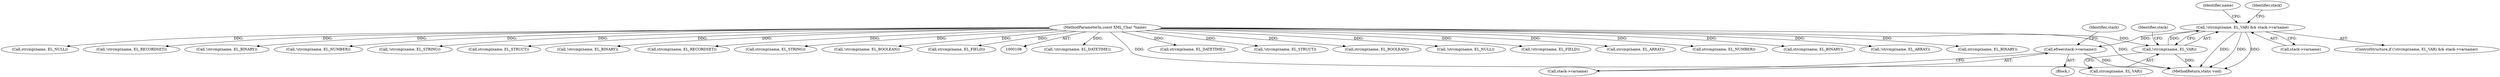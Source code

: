 digraph "0_php-src_6045de69c7dedcba3eadf7c4bba424b19c81d00d_0@pointer" {
"1000565" [label="(Call,!strcmp(name, EL_VAR) && stack->varname)"];
"1000566" [label="(Call,!strcmp(name, EL_VAR))"];
"1000110" [label="(MethodParameterIn,const XML_Char *name)"];
"1000574" [label="(Call,efree(stack->varname))"];
"1000174" [label="(Call,!strcmp(name, EL_DATETIME))"];
"1000175" [label="(Call,strcmp(name, EL_DATETIME))"];
"1000571" [label="(Identifier,stack)"];
"1000160" [label="(Call,!strcmp(name, EL_STRUCT))"];
"1000146" [label="(Call,strcmp(name, EL_BOOLEAN))"];
"1000565" [label="(Call,!strcmp(name, EL_VAR) && stack->varname)"];
"1000574" [label="(Call,efree(stack->varname))"];
"1000150" [label="(Call,!strcmp(name, EL_NULL))"];
"1000585" [label="(Call,!strcmp(name, EL_FIELD))"];
"1000156" [label="(Call,strcmp(name, EL_ARRAY))"];
"1000141" [label="(Call,strcmp(name, EL_NUMBER))"];
"1000564" [label="(ControlStructure,if (!strcmp(name, EL_VAR) && stack->varname))"];
"1000214" [label="(Call,strcmp(name, EL_BINARY))"];
"1000155" [label="(Call,!strcmp(name, EL_ARRAY))"];
"1000603" [label="(MethodReturn,static void)"];
"1000171" [label="(Call,strcmp(name, EL_BINARY))"];
"1000567" [label="(Call,strcmp(name, EL_VAR))"];
"1000575" [label="(Call,stack->varname)"];
"1000151" [label="(Call,strcmp(name, EL_NULL))"];
"1000110" [label="(MethodParameterIn,const XML_Char *name)"];
"1000165" [label="(Call,!strcmp(name, EL_RECORDSET))"];
"1000213" [label="(Call,!strcmp(name, EL_BINARY))"];
"1000140" [label="(Call,!strcmp(name, EL_NUMBER))"];
"1000135" [label="(Call,!strcmp(name, EL_STRING))"];
"1000580" [label="(Identifier,stack)"];
"1000587" [label="(Identifier,name)"];
"1000161" [label="(Call,strcmp(name, EL_STRUCT))"];
"1000170" [label="(Call,!strcmp(name, EL_BINARY))"];
"1000166" [label="(Call,strcmp(name, EL_RECORDSET))"];
"1000136" [label="(Call,strcmp(name, EL_STRING))"];
"1000570" [label="(Call,stack->varname)"];
"1000573" [label="(Block,)"];
"1000145" [label="(Call,!strcmp(name, EL_BOOLEAN))"];
"1000576" [label="(Identifier,stack)"];
"1000586" [label="(Call,strcmp(name, EL_FIELD))"];
"1000566" [label="(Call,!strcmp(name, EL_VAR))"];
"1000565" -> "1000564"  [label="AST: "];
"1000565" -> "1000566"  [label="CFG: "];
"1000565" -> "1000570"  [label="CFG: "];
"1000566" -> "1000565"  [label="AST: "];
"1000570" -> "1000565"  [label="AST: "];
"1000576" -> "1000565"  [label="CFG: "];
"1000587" -> "1000565"  [label="CFG: "];
"1000565" -> "1000603"  [label="DDG: "];
"1000565" -> "1000603"  [label="DDG: "];
"1000565" -> "1000603"  [label="DDG: "];
"1000566" -> "1000565"  [label="DDG: "];
"1000565" -> "1000574"  [label="DDG: "];
"1000566" -> "1000567"  [label="CFG: "];
"1000567" -> "1000566"  [label="AST: "];
"1000571" -> "1000566"  [label="CFG: "];
"1000566" -> "1000603"  [label="DDG: "];
"1000110" -> "1000566"  [label="DDG: "];
"1000110" -> "1000108"  [label="AST: "];
"1000110" -> "1000603"  [label="DDG: "];
"1000110" -> "1000135"  [label="DDG: "];
"1000110" -> "1000136"  [label="DDG: "];
"1000110" -> "1000140"  [label="DDG: "];
"1000110" -> "1000141"  [label="DDG: "];
"1000110" -> "1000145"  [label="DDG: "];
"1000110" -> "1000146"  [label="DDG: "];
"1000110" -> "1000150"  [label="DDG: "];
"1000110" -> "1000151"  [label="DDG: "];
"1000110" -> "1000155"  [label="DDG: "];
"1000110" -> "1000156"  [label="DDG: "];
"1000110" -> "1000160"  [label="DDG: "];
"1000110" -> "1000161"  [label="DDG: "];
"1000110" -> "1000165"  [label="DDG: "];
"1000110" -> "1000166"  [label="DDG: "];
"1000110" -> "1000170"  [label="DDG: "];
"1000110" -> "1000171"  [label="DDG: "];
"1000110" -> "1000174"  [label="DDG: "];
"1000110" -> "1000175"  [label="DDG: "];
"1000110" -> "1000213"  [label="DDG: "];
"1000110" -> "1000214"  [label="DDG: "];
"1000110" -> "1000567"  [label="DDG: "];
"1000110" -> "1000585"  [label="DDG: "];
"1000110" -> "1000586"  [label="DDG: "];
"1000574" -> "1000573"  [label="AST: "];
"1000574" -> "1000575"  [label="CFG: "];
"1000575" -> "1000574"  [label="AST: "];
"1000580" -> "1000574"  [label="CFG: "];
"1000574" -> "1000603"  [label="DDG: "];
}
